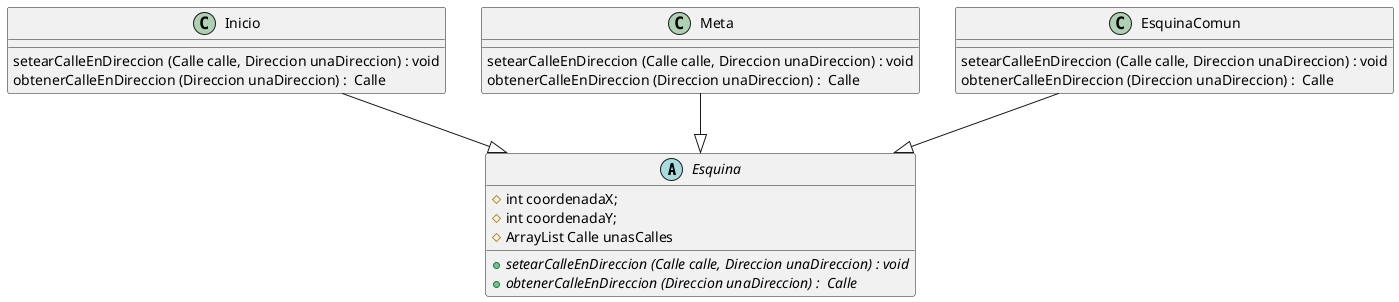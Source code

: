@startuml
abstract class Esquina  {
    # int coordenadaX;
    # int coordenadaY;
    # ArrayList Calle unasCalles
    + {abstract} setearCalleEnDireccion (Calle calle, Direccion unaDireccion) : void
    + {abstract} obtenerCalleEnDireccion (Direccion unaDireccion) :  Calle
}
class Inicio
{
    setearCalleEnDireccion (Calle calle, Direccion unaDireccion) : void
    obtenerCalleEnDireccion (Direccion unaDireccion) :  Calle
            }
class Meta{
    setearCalleEnDireccion (Calle calle, Direccion unaDireccion) : void
    obtenerCalleEnDireccion (Direccion unaDireccion) :  Calle
}
class EsquinaComun {
    setearCalleEnDireccion (Calle calle, Direccion unaDireccion) : void
    obtenerCalleEnDireccion (Direccion unaDireccion) :  Calle
}
Inicio --|> Esquina
Meta --|> Esquina
EsquinaComun --|> Esquina

@enduml
